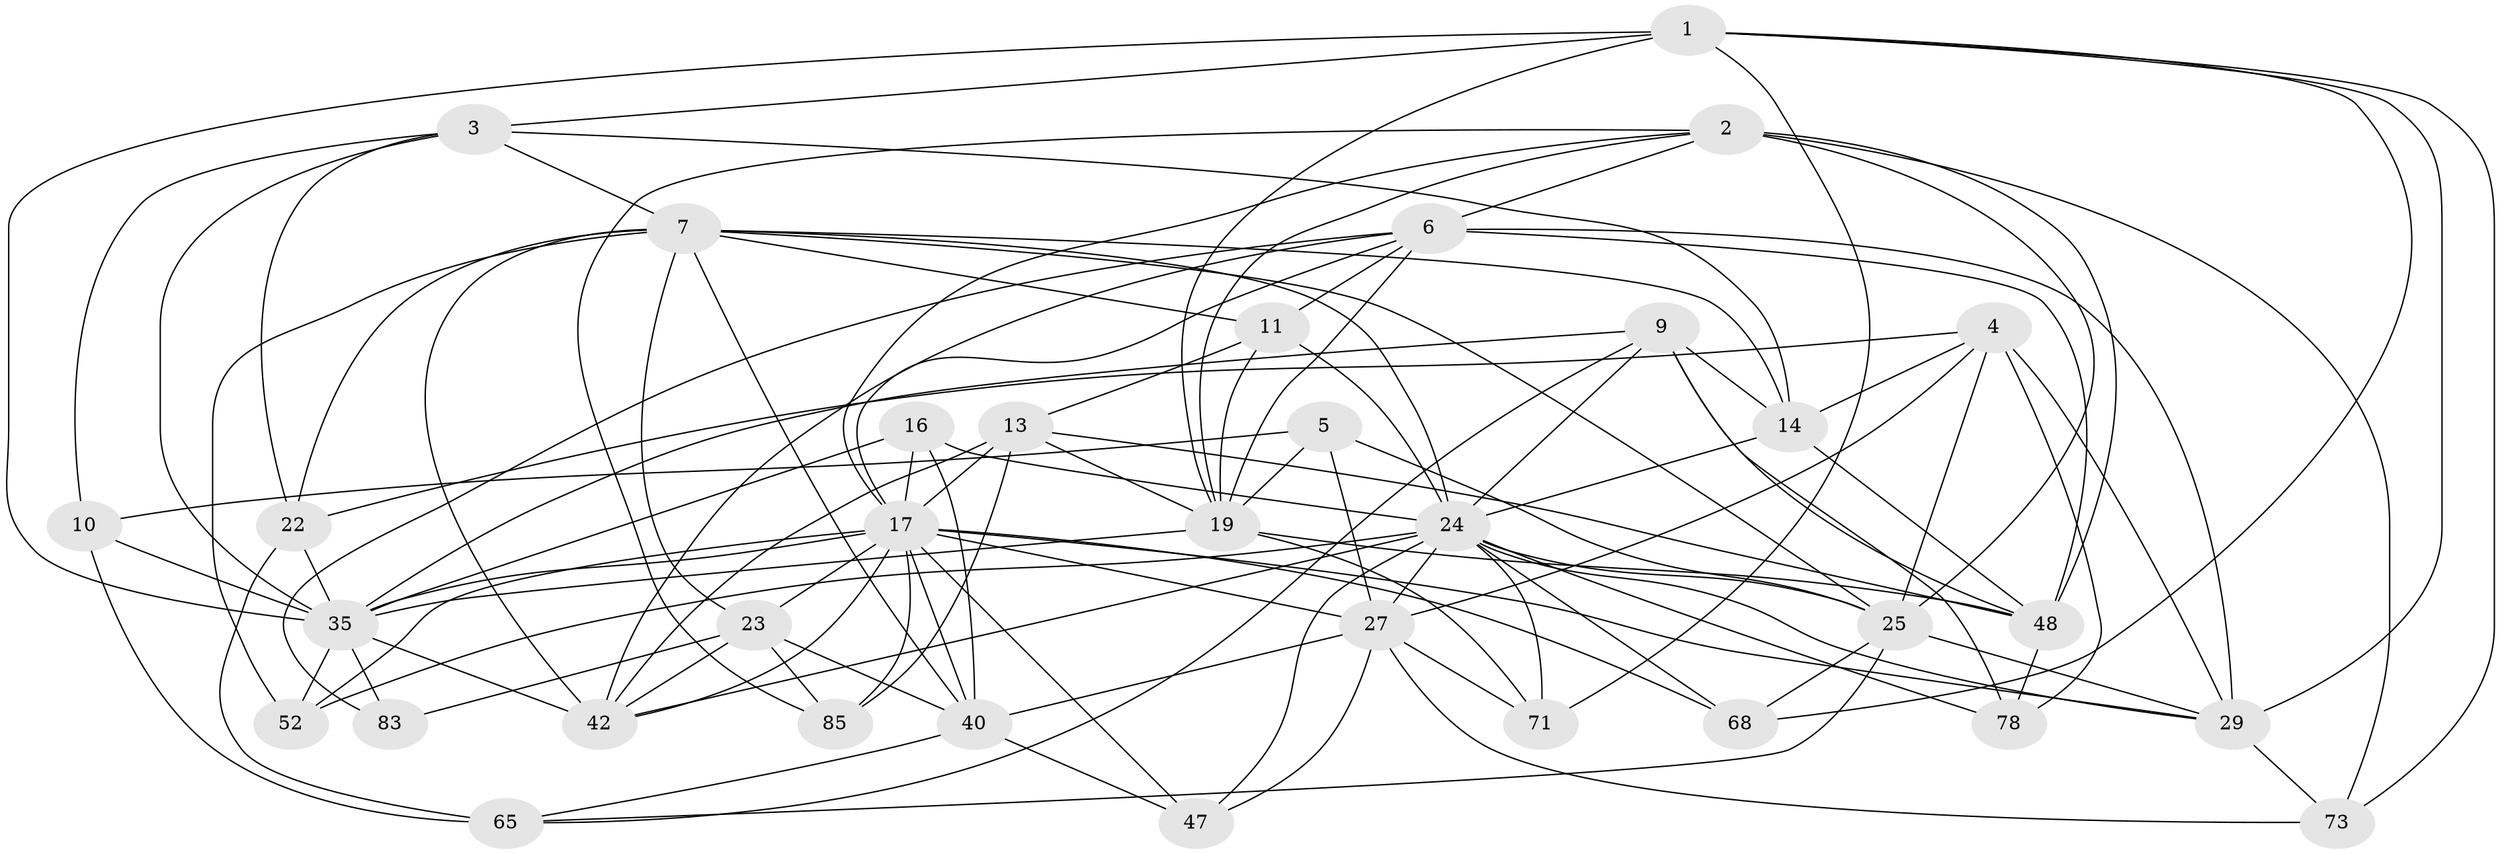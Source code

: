 // original degree distribution, {4: 1.0}
// Generated by graph-tools (version 1.1) at 2025/21/03/04/25 18:21:02]
// undirected, 34 vertices, 109 edges
graph export_dot {
graph [start="1"]
  node [color=gray90,style=filled];
  1 [super="+15+38"];
  2 [super="+12"];
  3 [super="+8"];
  4 [super="+80+63"];
  5;
  6 [super="+46+75"];
  7 [super="+21+18+70"];
  9 [super="+26"];
  10;
  11 [super="+66"];
  13 [super="+62"];
  14 [super="+60"];
  16;
  17 [super="+64+20"];
  19 [super="+61+28"];
  22 [super="+32"];
  23 [super="+79"];
  24 [super="+55+33"];
  25 [super="+30+56"];
  27 [super="+31"];
  29 [super="+67"];
  35 [super="+82+39+37"];
  40 [super="+54+72"];
  42 [super="+86+81"];
  47;
  48 [super="+51"];
  52;
  65 [super="+74"];
  68;
  71;
  73;
  78;
  83;
  85;
  1 -- 68;
  1 -- 73;
  1 -- 35 [weight=2];
  1 -- 71;
  1 -- 3;
  1 -- 19;
  1 -- 29;
  2 -- 19;
  2 -- 17;
  2 -- 6;
  2 -- 48;
  2 -- 85;
  2 -- 73;
  2 -- 25 [weight=2];
  3 -- 14;
  3 -- 22;
  3 -- 10;
  3 -- 35;
  3 -- 7;
  4 -- 29;
  4 -- 78;
  4 -- 25 [weight=2];
  4 -- 22 [weight=2];
  4 -- 27;
  4 -- 14;
  5 -- 10;
  5 -- 25;
  5 -- 27;
  5 -- 19;
  6 -- 11;
  6 -- 42 [weight=2];
  6 -- 19;
  6 -- 83;
  6 -- 17;
  6 -- 48;
  6 -- 29 [weight=2];
  7 -- 40 [weight=2];
  7 -- 42;
  7 -- 11 [weight=2];
  7 -- 22;
  7 -- 24;
  7 -- 52;
  7 -- 23;
  7 -- 25;
  7 -- 14;
  9 -- 14;
  9 -- 24;
  9 -- 48;
  9 -- 65;
  9 -- 35;
  9 -- 78;
  10 -- 65;
  10 -- 35;
  11 -- 24;
  11 -- 19;
  11 -- 13;
  13 -- 42;
  13 -- 85;
  13 -- 19;
  13 -- 17;
  13 -- 48;
  14 -- 48;
  14 -- 24;
  16 -- 40;
  16 -- 35;
  16 -- 17;
  16 -- 24;
  17 -- 29;
  17 -- 42;
  17 -- 52;
  17 -- 27;
  17 -- 35;
  17 -- 68;
  17 -- 47;
  17 -- 85;
  17 -- 23;
  17 -- 40;
  19 -- 48 [weight=2];
  19 -- 35;
  19 -- 71;
  22 -- 65 [weight=2];
  22 -- 35 [weight=2];
  23 -- 83;
  23 -- 85;
  23 -- 42;
  23 -- 40;
  24 -- 47;
  24 -- 52;
  24 -- 68;
  24 -- 27;
  24 -- 71;
  24 -- 42;
  24 -- 78;
  24 -- 25;
  24 -- 29;
  25 -- 68;
  25 -- 65;
  25 -- 29;
  27 -- 47;
  27 -- 71;
  27 -- 73;
  27 -- 40;
  29 -- 73;
  35 -- 83 [weight=2];
  35 -- 42;
  35 -- 52;
  40 -- 65;
  40 -- 47;
  48 -- 78;
}

